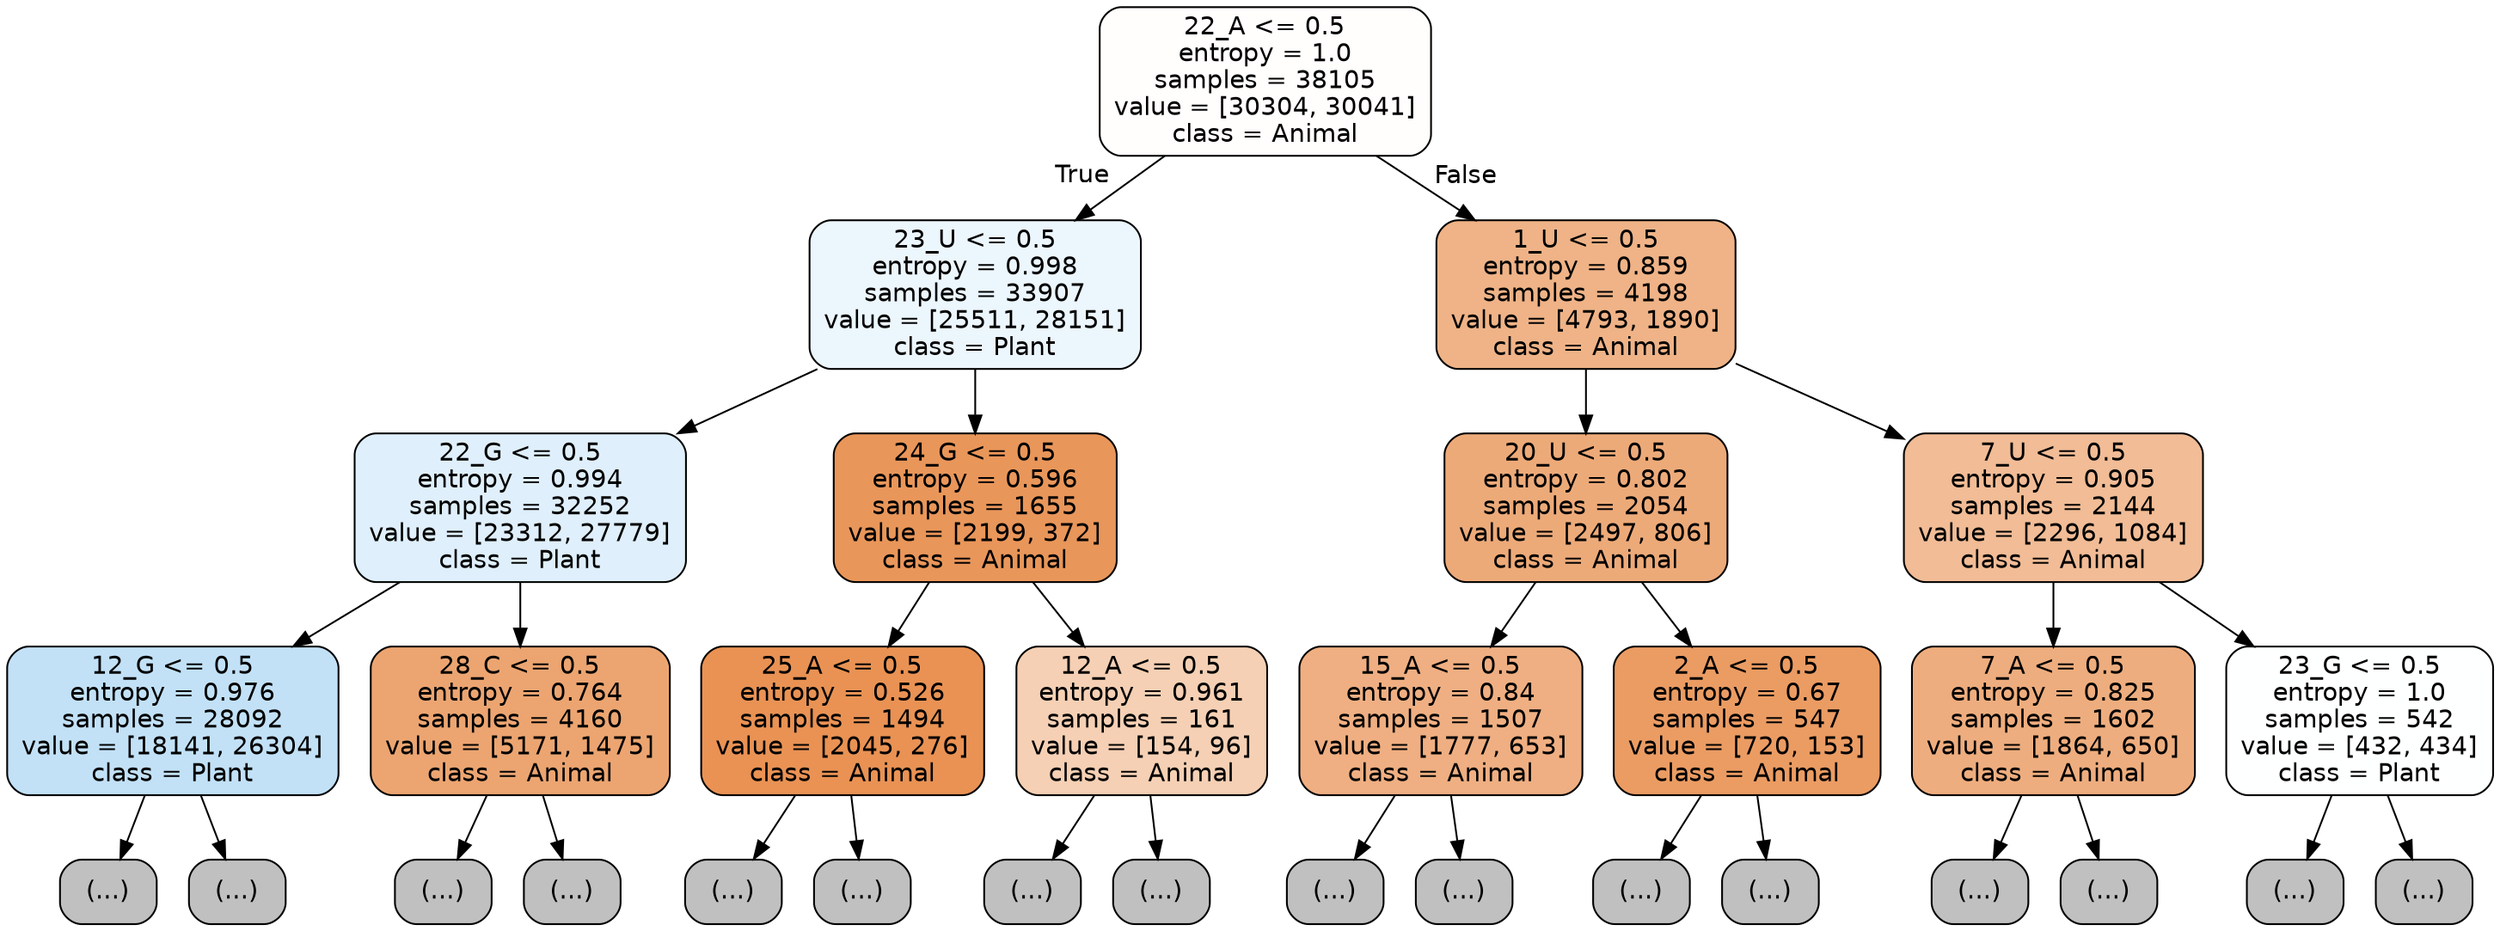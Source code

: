 digraph Tree {
node [shape=box, style="filled, rounded", color="black", fontname="helvetica"] ;
edge [fontname="helvetica"] ;
0 [label="22_A <= 0.5\nentropy = 1.0\nsamples = 38105\nvalue = [30304, 30041]\nclass = Animal", fillcolor="#fffefd"] ;
1 [label="23_U <= 0.5\nentropy = 0.998\nsamples = 33907\nvalue = [25511, 28151]\nclass = Plant", fillcolor="#ecf6fd"] ;
0 -> 1 [labeldistance=2.5, labelangle=45, headlabel="True"] ;
2 [label="22_G <= 0.5\nentropy = 0.994\nsamples = 32252\nvalue = [23312, 27779]\nclass = Plant", fillcolor="#dfeffb"] ;
1 -> 2 ;
3 [label="12_G <= 0.5\nentropy = 0.976\nsamples = 28092\nvalue = [18141, 26304]\nclass = Plant", fillcolor="#c2e1f7"] ;
2 -> 3 ;
4 [label="(...)", fillcolor="#C0C0C0"] ;
3 -> 4 ;
9027 [label="(...)", fillcolor="#C0C0C0"] ;
3 -> 9027 ;
12272 [label="28_C <= 0.5\nentropy = 0.764\nsamples = 4160\nvalue = [5171, 1475]\nclass = Animal", fillcolor="#eca571"] ;
2 -> 12272 ;
12273 [label="(...)", fillcolor="#C0C0C0"] ;
12272 -> 12273 ;
13926 [label="(...)", fillcolor="#C0C0C0"] ;
12272 -> 13926 ;
13927 [label="24_G <= 0.5\nentropy = 0.596\nsamples = 1655\nvalue = [2199, 372]\nclass = Animal", fillcolor="#e9965a"] ;
1 -> 13927 ;
13928 [label="25_A <= 0.5\nentropy = 0.526\nsamples = 1494\nvalue = [2045, 276]\nclass = Animal", fillcolor="#e99254"] ;
13927 -> 13928 ;
13929 [label="(...)", fillcolor="#C0C0C0"] ;
13928 -> 13929 ;
14414 [label="(...)", fillcolor="#C0C0C0"] ;
13928 -> 14414 ;
14433 [label="12_A <= 0.5\nentropy = 0.961\nsamples = 161\nvalue = [154, 96]\nclass = Animal", fillcolor="#f5d0b4"] ;
13927 -> 14433 ;
14434 [label="(...)", fillcolor="#C0C0C0"] ;
14433 -> 14434 ;
14513 [label="(...)", fillcolor="#C0C0C0"] ;
14433 -> 14513 ;
14528 [label="1_U <= 0.5\nentropy = 0.859\nsamples = 4198\nvalue = [4793, 1890]\nclass = Animal", fillcolor="#efb387"] ;
0 -> 14528 [labeldistance=2.5, labelangle=-45, headlabel="False"] ;
14529 [label="20_U <= 0.5\nentropy = 0.802\nsamples = 2054\nvalue = [2497, 806]\nclass = Animal", fillcolor="#edaa79"] ;
14528 -> 14529 ;
14530 [label="15_A <= 0.5\nentropy = 0.84\nsamples = 1507\nvalue = [1777, 653]\nclass = Animal", fillcolor="#efaf82"] ;
14529 -> 14530 ;
14531 [label="(...)", fillcolor="#C0C0C0"] ;
14530 -> 14531 ;
15134 [label="(...)", fillcolor="#C0C0C0"] ;
14530 -> 15134 ;
15323 [label="2_A <= 0.5\nentropy = 0.67\nsamples = 547\nvalue = [720, 153]\nclass = Animal", fillcolor="#eb9c63"] ;
14529 -> 15323 ;
15324 [label="(...)", fillcolor="#C0C0C0"] ;
15323 -> 15324 ;
15503 [label="(...)", fillcolor="#C0C0C0"] ;
15323 -> 15503 ;
15570 [label="7_U <= 0.5\nentropy = 0.905\nsamples = 2144\nvalue = [2296, 1084]\nclass = Animal", fillcolor="#f1bc96"] ;
14528 -> 15570 ;
15571 [label="7_A <= 0.5\nentropy = 0.825\nsamples = 1602\nvalue = [1864, 650]\nclass = Animal", fillcolor="#eead7e"] ;
15570 -> 15571 ;
15572 [label="(...)", fillcolor="#C0C0C0"] ;
15571 -> 15572 ;
15985 [label="(...)", fillcolor="#C0C0C0"] ;
15571 -> 15985 ;
16246 [label="23_G <= 0.5\nentropy = 1.0\nsamples = 542\nvalue = [432, 434]\nclass = Plant", fillcolor="#feffff"] ;
15570 -> 16246 ;
16247 [label="(...)", fillcolor="#C0C0C0"] ;
16246 -> 16247 ;
16504 [label="(...)", fillcolor="#C0C0C0"] ;
16246 -> 16504 ;
}